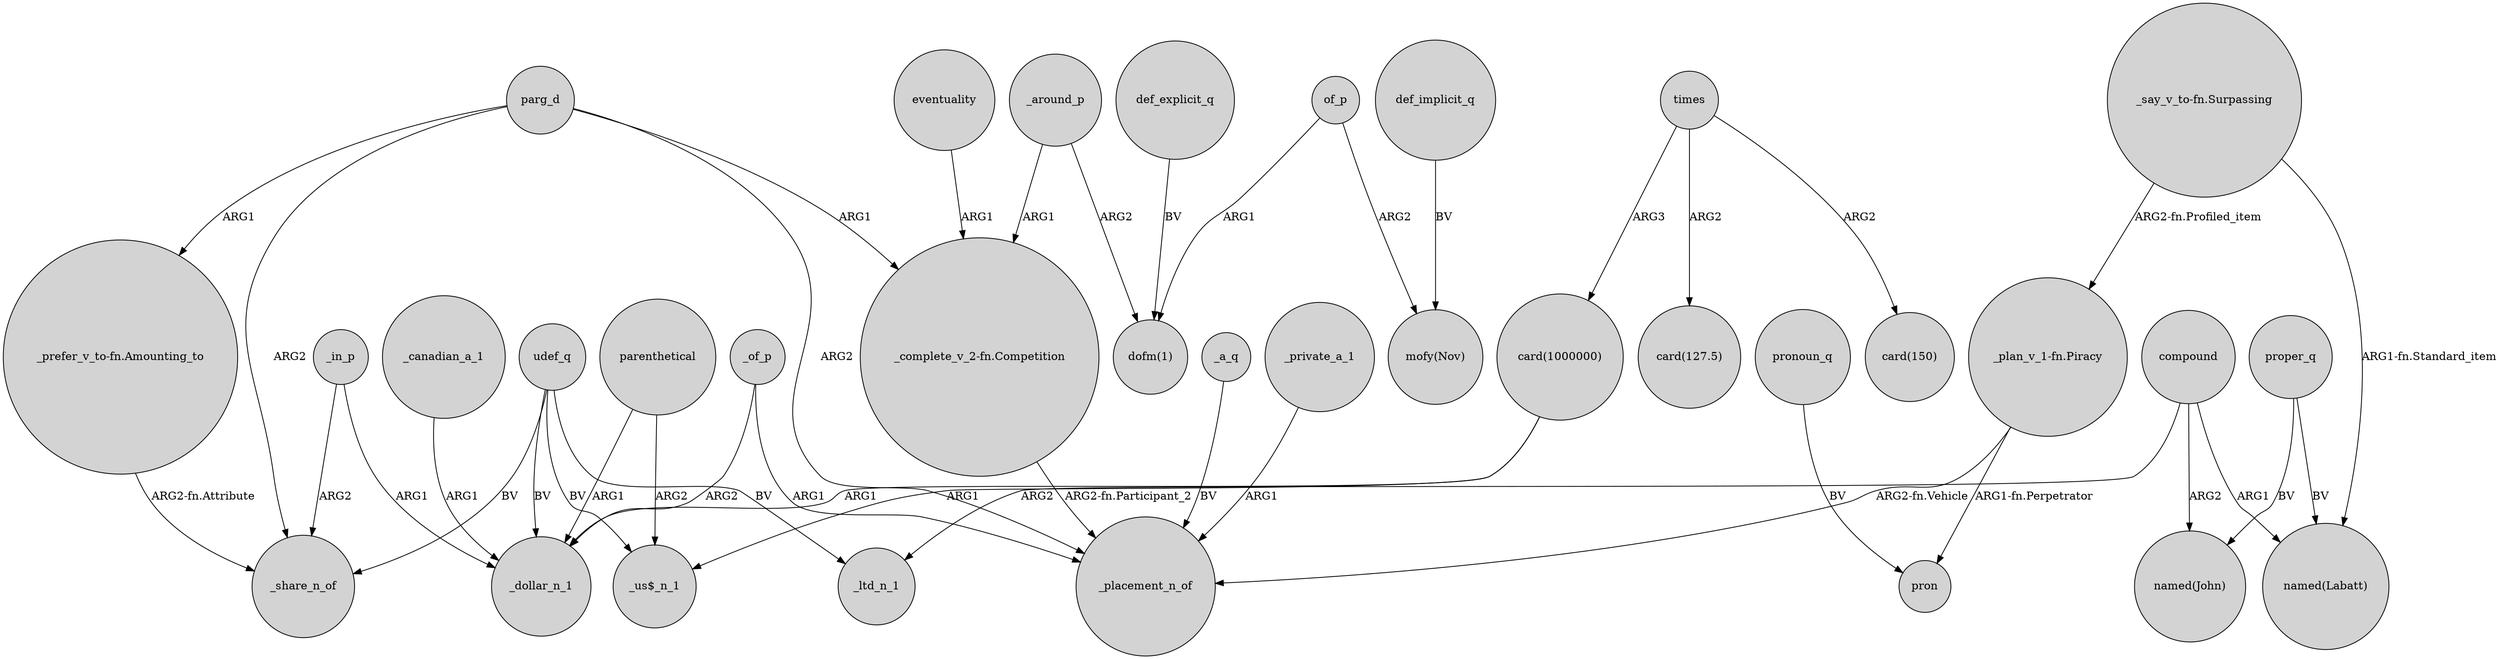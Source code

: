 digraph {
	node [shape=circle style=filled]
	parenthetical -> "_us$_n_1" [label=ARG2]
	_private_a_1 -> _placement_n_of [label=ARG1]
	of_p -> "mofy(Nov)" [label=ARG2]
	times -> "card(127.5)" [label=ARG2]
	"_complete_v_2-fn.Competition" -> _placement_n_of [label="ARG2-fn.Participant_2"]
	compound -> "named(Labatt)" [label=ARG1]
	"_say_v_to-fn.Surpassing" -> "named(Labatt)" [label="ARG1-fn.Standard_item"]
	"_prefer_v_to-fn.Amounting_to" -> _share_n_of [label="ARG2-fn.Attribute"]
	times -> "card(1000000)" [label=ARG3]
	"_plan_v_1-fn.Piracy" -> pron [label="ARG1-fn.Perpetrator"]
	parenthetical -> _dollar_n_1 [label=ARG1]
	proper_q -> "named(Labatt)" [label=BV]
	parg_d -> "_prefer_v_to-fn.Amounting_to" [label=ARG1]
	_around_p -> "dofm(1)" [label=ARG2]
	pronoun_q -> pron [label=BV]
	_in_p -> _dollar_n_1 [label=ARG1]
	compound -> "named(John)" [label=ARG2]
	def_explicit_q -> "dofm(1)" [label=BV]
	_of_p -> _placement_n_of [label=ARG1]
	udef_q -> "_us$_n_1" [label=BV]
	_canadian_a_1 -> _dollar_n_1 [label=ARG1]
	udef_q -> _share_n_of [label=BV]
	times -> "card(150)" [label=ARG2]
	udef_q -> _dollar_n_1 [label=BV]
	parg_d -> _placement_n_of [label=ARG2]
	"card(1000000)" -> _dollar_n_1 [label=ARG1]
	"_plan_v_1-fn.Piracy" -> _placement_n_of [label="ARG2-fn.Vehicle"]
	_a_q -> _placement_n_of [label=BV]
	"card(1000000)" -> "_us$_n_1" [label=ARG1]
	compound -> _ltd_n_1 [label=ARG2]
	parg_d -> _share_n_of [label=ARG2]
	eventuality -> "_complete_v_2-fn.Competition" [label=ARG1]
	parg_d -> "_complete_v_2-fn.Competition" [label=ARG1]
	def_implicit_q -> "mofy(Nov)" [label=BV]
	of_p -> "dofm(1)" [label=ARG1]
	_around_p -> "_complete_v_2-fn.Competition" [label=ARG1]
	_of_p -> _dollar_n_1 [label=ARG2]
	udef_q -> _ltd_n_1 [label=BV]
	_in_p -> _share_n_of [label=ARG2]
	"_say_v_to-fn.Surpassing" -> "_plan_v_1-fn.Piracy" [label="ARG2-fn.Profiled_item"]
	proper_q -> "named(John)" [label=BV]
}
